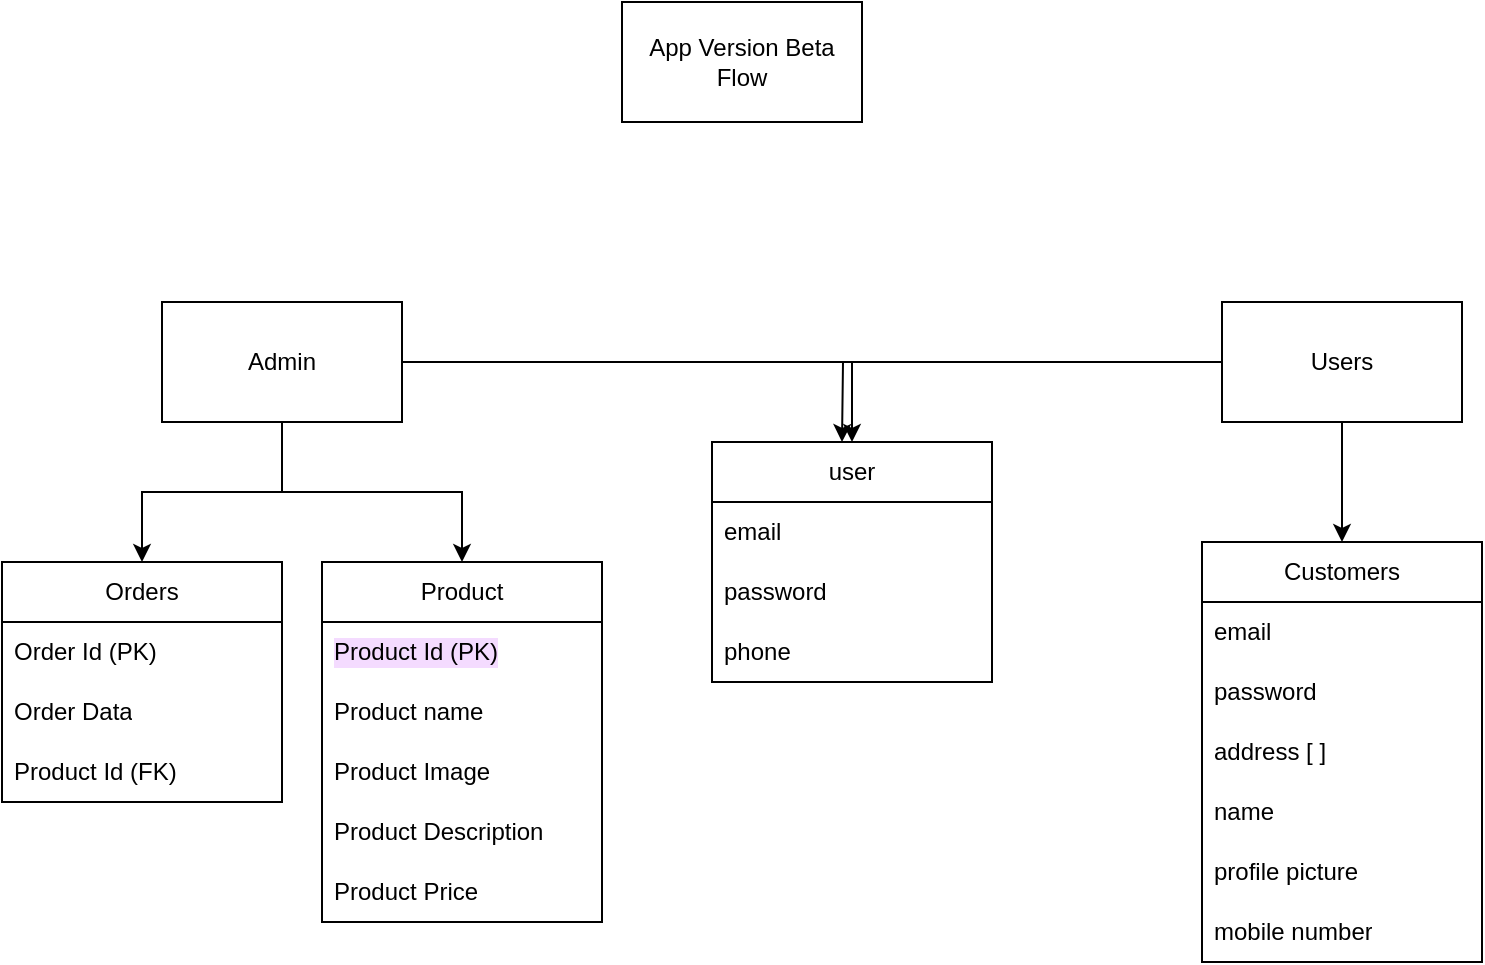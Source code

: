 <mxfile version="23.0.1" type="github">
  <diagram name="Page-1" id="KxoRI87RTQB7nkUfwbAF">
    <mxGraphModel dx="1085" dy="591" grid="1" gridSize="10" guides="1" tooltips="1" connect="1" arrows="1" fold="1" page="1" pageScale="1" pageWidth="850" pageHeight="1100" math="0" shadow="0">
      <root>
        <mxCell id="0" />
        <mxCell id="1" parent="0" />
        <mxCell id="v2wzAKQYoXRd1Y3RtKU--3" value="App Version Beta Flow" style="rounded=0;whiteSpace=wrap;html=1;" parent="1" vertex="1">
          <mxGeometry x="365" y="80" width="120" height="60" as="geometry" />
        </mxCell>
        <mxCell id="v2wzAKQYoXRd1Y3RtKU--15" style="edgeStyle=orthogonalEdgeStyle;rounded=0;orthogonalLoop=1;jettySize=auto;html=1;exitX=0.5;exitY=1;exitDx=0;exitDy=0;entryX=0.5;entryY=0;entryDx=0;entryDy=0;" parent="1" source="v2wzAKQYoXRd1Y3RtKU--4" target="v2wzAKQYoXRd1Y3RtKU--10" edge="1">
          <mxGeometry relative="1" as="geometry" />
        </mxCell>
        <mxCell id="v2wzAKQYoXRd1Y3RtKU--16" style="edgeStyle=orthogonalEdgeStyle;rounded=0;orthogonalLoop=1;jettySize=auto;html=1;exitX=0.5;exitY=1;exitDx=0;exitDy=0;entryX=0.5;entryY=0;entryDx=0;entryDy=0;" parent="1" source="v2wzAKQYoXRd1Y3RtKU--4" target="v2wzAKQYoXRd1Y3RtKU--5" edge="1">
          <mxGeometry relative="1" as="geometry" />
        </mxCell>
        <mxCell id="v2wzAKQYoXRd1Y3RtKU--49" style="edgeStyle=orthogonalEdgeStyle;rounded=0;orthogonalLoop=1;jettySize=auto;html=1;exitX=1;exitY=0.5;exitDx=0;exitDy=0;entryX=0.5;entryY=0;entryDx=0;entryDy=0;" parent="1" source="v2wzAKQYoXRd1Y3RtKU--4" target="v2wzAKQYoXRd1Y3RtKU--45" edge="1">
          <mxGeometry relative="1" as="geometry" />
        </mxCell>
        <mxCell id="v2wzAKQYoXRd1Y3RtKU--4" value="Admin" style="rounded=0;whiteSpace=wrap;html=1;" parent="1" vertex="1">
          <mxGeometry x="135" y="230" width="120" height="60" as="geometry" />
        </mxCell>
        <mxCell id="v2wzAKQYoXRd1Y3RtKU--5" value="Product" style="swimlane;fontStyle=0;childLayout=stackLayout;horizontal=1;startSize=30;horizontalStack=0;resizeParent=1;resizeParentMax=0;resizeLast=0;collapsible=1;marginBottom=0;whiteSpace=wrap;html=1;" parent="1" vertex="1">
          <mxGeometry x="215" y="360" width="140" height="180" as="geometry">
            <mxRectangle x="230" y="360" width="80" height="30" as="alternateBounds" />
          </mxGeometry>
        </mxCell>
        <mxCell id="v2wzAKQYoXRd1Y3RtKU--6" value="Product Id (PK)" style="text;strokeColor=none;fillColor=none;align=left;verticalAlign=middle;spacingLeft=4;spacingRight=4;overflow=hidden;points=[[0,0.5],[1,0.5]];portConstraint=eastwest;rotatable=0;whiteSpace=wrap;html=1;labelBackgroundColor=#F4DBFF;" parent="v2wzAKQYoXRd1Y3RtKU--5" vertex="1">
          <mxGeometry y="30" width="140" height="30" as="geometry" />
        </mxCell>
        <mxCell id="v2wzAKQYoXRd1Y3RtKU--7" value="Product name" style="text;strokeColor=none;fillColor=none;align=left;verticalAlign=middle;spacingLeft=4;spacingRight=4;overflow=hidden;points=[[0,0.5],[1,0.5]];portConstraint=eastwest;rotatable=0;whiteSpace=wrap;html=1;" parent="v2wzAKQYoXRd1Y3RtKU--5" vertex="1">
          <mxGeometry y="60" width="140" height="30" as="geometry" />
        </mxCell>
        <mxCell id="v2wzAKQYoXRd1Y3RtKU--8" value="Product Image" style="text;strokeColor=none;fillColor=none;align=left;verticalAlign=middle;spacingLeft=4;spacingRight=4;overflow=hidden;points=[[0,0.5],[1,0.5]];portConstraint=eastwest;rotatable=0;whiteSpace=wrap;html=1;" parent="v2wzAKQYoXRd1Y3RtKU--5" vertex="1">
          <mxGeometry y="90" width="140" height="30" as="geometry" />
        </mxCell>
        <mxCell id="v2wzAKQYoXRd1Y3RtKU--38" value="Product Description" style="text;strokeColor=none;fillColor=none;align=left;verticalAlign=middle;spacingLeft=4;spacingRight=4;overflow=hidden;points=[[0,0.5],[1,0.5]];portConstraint=eastwest;rotatable=0;whiteSpace=wrap;html=1;" parent="v2wzAKQYoXRd1Y3RtKU--5" vertex="1">
          <mxGeometry y="120" width="140" height="30" as="geometry" />
        </mxCell>
        <mxCell id="v2wzAKQYoXRd1Y3RtKU--39" value="Product Price" style="text;strokeColor=none;fillColor=none;align=left;verticalAlign=middle;spacingLeft=4;spacingRight=4;overflow=hidden;points=[[0,0.5],[1,0.5]];portConstraint=eastwest;rotatable=0;whiteSpace=wrap;html=1;" parent="v2wzAKQYoXRd1Y3RtKU--5" vertex="1">
          <mxGeometry y="150" width="140" height="30" as="geometry" />
        </mxCell>
        <mxCell id="v2wzAKQYoXRd1Y3RtKU--10" value="Orders" style="swimlane;fontStyle=0;childLayout=stackLayout;horizontal=1;startSize=30;horizontalStack=0;resizeParent=1;resizeParentMax=0;resizeLast=0;collapsible=1;marginBottom=0;whiteSpace=wrap;html=1;" parent="1" vertex="1">
          <mxGeometry x="55" y="360" width="140" height="120" as="geometry" />
        </mxCell>
        <mxCell id="v2wzAKQYoXRd1Y3RtKU--11" value="Order Id (PK)" style="text;strokeColor=none;fillColor=none;align=left;verticalAlign=middle;spacingLeft=4;spacingRight=4;overflow=hidden;points=[[0,0.5],[1,0.5]];portConstraint=eastwest;rotatable=0;whiteSpace=wrap;html=1;" parent="v2wzAKQYoXRd1Y3RtKU--10" vertex="1">
          <mxGeometry y="30" width="140" height="30" as="geometry" />
        </mxCell>
        <mxCell id="v2wzAKQYoXRd1Y3RtKU--12" value="Order Data" style="text;strokeColor=none;fillColor=none;align=left;verticalAlign=middle;spacingLeft=4;spacingRight=4;overflow=hidden;points=[[0,0.5],[1,0.5]];portConstraint=eastwest;rotatable=0;whiteSpace=wrap;html=1;" parent="v2wzAKQYoXRd1Y3RtKU--10" vertex="1">
          <mxGeometry y="60" width="140" height="30" as="geometry" />
        </mxCell>
        <mxCell id="v2wzAKQYoXRd1Y3RtKU--51" value="Product Id (FK)" style="text;strokeColor=none;fillColor=none;align=left;verticalAlign=middle;spacingLeft=4;spacingRight=4;overflow=hidden;points=[[0,0.5],[1,0.5]];portConstraint=eastwest;rotatable=0;whiteSpace=wrap;html=1;" parent="v2wzAKQYoXRd1Y3RtKU--10" vertex="1">
          <mxGeometry y="90" width="140" height="30" as="geometry" />
        </mxCell>
        <mxCell id="v2wzAKQYoXRd1Y3RtKU--44" style="edgeStyle=orthogonalEdgeStyle;rounded=0;orthogonalLoop=1;jettySize=auto;html=1;exitX=0.5;exitY=1;exitDx=0;exitDy=0;" parent="1" source="v2wzAKQYoXRd1Y3RtKU--23" target="v2wzAKQYoXRd1Y3RtKU--24" edge="1">
          <mxGeometry relative="1" as="geometry" />
        </mxCell>
        <mxCell id="v2wzAKQYoXRd1Y3RtKU--50" style="edgeStyle=orthogonalEdgeStyle;rounded=0;orthogonalLoop=1;jettySize=auto;html=1;exitX=0;exitY=0.5;exitDx=0;exitDy=0;" parent="1" source="v2wzAKQYoXRd1Y3RtKU--23" edge="1">
          <mxGeometry relative="1" as="geometry">
            <mxPoint x="475" y="300" as="targetPoint" />
          </mxGeometry>
        </mxCell>
        <mxCell id="v2wzAKQYoXRd1Y3RtKU--23" value="Users" style="rounded=0;whiteSpace=wrap;html=1;" parent="1" vertex="1">
          <mxGeometry x="665" y="230" width="120" height="60" as="geometry" />
        </mxCell>
        <mxCell id="v2wzAKQYoXRd1Y3RtKU--24" value="Customers" style="swimlane;fontStyle=0;childLayout=stackLayout;horizontal=1;startSize=30;horizontalStack=0;resizeParent=1;resizeParentMax=0;resizeLast=0;collapsible=1;marginBottom=0;whiteSpace=wrap;html=1;" parent="1" vertex="1">
          <mxGeometry x="655" y="350" width="140" height="210" as="geometry" />
        </mxCell>
        <mxCell id="v2wzAKQYoXRd1Y3RtKU--25" value="email" style="text;strokeColor=none;fillColor=none;align=left;verticalAlign=middle;spacingLeft=4;spacingRight=4;overflow=hidden;points=[[0,0.5],[1,0.5]];portConstraint=eastwest;rotatable=0;whiteSpace=wrap;html=1;" parent="v2wzAKQYoXRd1Y3RtKU--24" vertex="1">
          <mxGeometry y="30" width="140" height="30" as="geometry" />
        </mxCell>
        <mxCell id="v2wzAKQYoXRd1Y3RtKU--26" value="password" style="text;strokeColor=none;fillColor=none;align=left;verticalAlign=middle;spacingLeft=4;spacingRight=4;overflow=hidden;points=[[0,0.5],[1,0.5]];portConstraint=eastwest;rotatable=0;whiteSpace=wrap;html=1;" parent="v2wzAKQYoXRd1Y3RtKU--24" vertex="1">
          <mxGeometry y="60" width="140" height="30" as="geometry" />
        </mxCell>
        <mxCell id="v2wzAKQYoXRd1Y3RtKU--27" value="address [ ]" style="text;strokeColor=none;fillColor=none;align=left;verticalAlign=middle;spacingLeft=4;spacingRight=4;overflow=hidden;points=[[0,0.5],[1,0.5]];portConstraint=eastwest;rotatable=0;whiteSpace=wrap;html=1;" parent="v2wzAKQYoXRd1Y3RtKU--24" vertex="1">
          <mxGeometry y="90" width="140" height="30" as="geometry" />
        </mxCell>
        <mxCell id="v2wzAKQYoXRd1Y3RtKU--40" value="name" style="text;strokeColor=none;fillColor=none;align=left;verticalAlign=middle;spacingLeft=4;spacingRight=4;overflow=hidden;points=[[0,0.5],[1,0.5]];portConstraint=eastwest;rotatable=0;whiteSpace=wrap;html=1;" parent="v2wzAKQYoXRd1Y3RtKU--24" vertex="1">
          <mxGeometry y="120" width="140" height="30" as="geometry" />
        </mxCell>
        <mxCell id="v2wzAKQYoXRd1Y3RtKU--41" value="profile picture" style="text;strokeColor=none;fillColor=none;align=left;verticalAlign=middle;spacingLeft=4;spacingRight=4;overflow=hidden;points=[[0,0.5],[1,0.5]];portConstraint=eastwest;rotatable=0;whiteSpace=wrap;html=1;" parent="v2wzAKQYoXRd1Y3RtKU--24" vertex="1">
          <mxGeometry y="150" width="140" height="30" as="geometry" />
        </mxCell>
        <mxCell id="v2wzAKQYoXRd1Y3RtKU--43" value="mobile number" style="text;strokeColor=none;fillColor=none;align=left;verticalAlign=middle;spacingLeft=4;spacingRight=4;overflow=hidden;points=[[0,0.5],[1,0.5]];portConstraint=eastwest;rotatable=0;whiteSpace=wrap;html=1;" parent="v2wzAKQYoXRd1Y3RtKU--24" vertex="1">
          <mxGeometry y="180" width="140" height="30" as="geometry" />
        </mxCell>
        <mxCell id="v2wzAKQYoXRd1Y3RtKU--45" value="user" style="swimlane;fontStyle=0;childLayout=stackLayout;horizontal=1;startSize=30;horizontalStack=0;resizeParent=1;resizeParentMax=0;resizeLast=0;collapsible=1;marginBottom=0;whiteSpace=wrap;html=1;" parent="1" vertex="1">
          <mxGeometry x="410" y="300" width="140" height="120" as="geometry" />
        </mxCell>
        <mxCell id="v2wzAKQYoXRd1Y3RtKU--46" value="email" style="text;strokeColor=none;fillColor=none;align=left;verticalAlign=middle;spacingLeft=4;spacingRight=4;overflow=hidden;points=[[0,0.5],[1,0.5]];portConstraint=eastwest;rotatable=0;whiteSpace=wrap;html=1;" parent="v2wzAKQYoXRd1Y3RtKU--45" vertex="1">
          <mxGeometry y="30" width="140" height="30" as="geometry" />
        </mxCell>
        <mxCell id="v2wzAKQYoXRd1Y3RtKU--47" value="password" style="text;strokeColor=none;fillColor=none;align=left;verticalAlign=middle;spacingLeft=4;spacingRight=4;overflow=hidden;points=[[0,0.5],[1,0.5]];portConstraint=eastwest;rotatable=0;whiteSpace=wrap;html=1;" parent="v2wzAKQYoXRd1Y3RtKU--45" vertex="1">
          <mxGeometry y="60" width="140" height="30" as="geometry" />
        </mxCell>
        <mxCell id="v2wzAKQYoXRd1Y3RtKU--48" value="phone" style="text;strokeColor=none;fillColor=none;align=left;verticalAlign=middle;spacingLeft=4;spacingRight=4;overflow=hidden;points=[[0,0.5],[1,0.5]];portConstraint=eastwest;rotatable=0;whiteSpace=wrap;html=1;" parent="v2wzAKQYoXRd1Y3RtKU--45" vertex="1">
          <mxGeometry y="90" width="140" height="30" as="geometry" />
        </mxCell>
      </root>
    </mxGraphModel>
  </diagram>
</mxfile>
